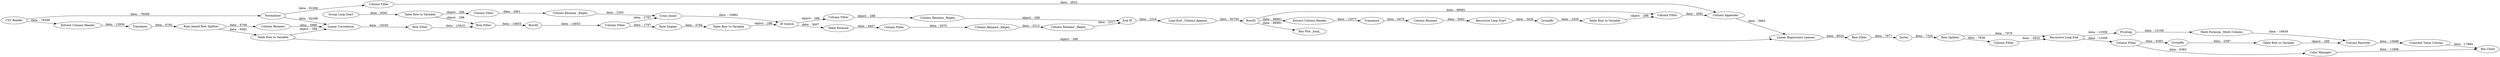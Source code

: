 digraph {
	"5553984445258113063_42" [label="Table Row to Variable"]
	"5553984445258113063_59" [label="Column Rename _Regex_"]
	"5553984445258113063_55" [label="Table Row to Variable"]
	"-8463419687118846480_17" [label="Column Rename"]
	"5553984445258113063_38" [label="Column Filter"]
	"-8463419687118846480_13" [label="Table Row to Variable"]
	"-8463419687118846480_2211" [label="Math Formula _Multi Column_"]
	"-8463419687118846480_14" [label=Sorter]
	"5553984445258113063_36" [label="Row Filter"]
	"-8463419687118846480_1" [label="CSV Reader"]
	"5553984445258113063_44" [label="Row Filter"]
	"5553984445258113063_46" [label="Math Formula"]
	"-8463419687118846480_25" [label="Column Filter"]
	"-8463419687118846480_26" [label="Column Appender"]
	"-8463419687118846480_2" [label="Linear Regression Learner"]
	"5553984445258113063_50" [label="Column Rename _Regex_"]
	"-8463419687118846480_2204" [label=Pivoting]
	"-8463419687118846480_2202" [label=GroupBy]
	"-8463419687118846480_2207" [label="Table Row to Variable"]
	"-8463419687118846480_24" [label="Table Row to Variable"]
	"-8463419687118846480_59" [label="Box Plot _local_"]
	"-8463419687118846480_16" [label="Row Splitter"]
	"-8463419687118846480_2208" [label="Column Resorter"]
	"-8463419687118846480_15" [label="Row Filter"]
	"5553984445258113063_57" [label="Column Filter"]
	"-8463419687118846480_9" [label="Recursive Loop End"]
	"5553984445258113063_48" [label="Loop End _Column Append_"]
	"-8463419687118846480_10" [label="Extract Column Header"]
	"-8463419687118846480_22" [label=GroupBy]
	"-8463419687118846480_2205" [label="Constant Value Column"]
	"-8463419687118846480_3" [label=Normalizer]
	"5553984445258113063_49" [label="Column Rename _Regex_"]
	"-8463419687118846480_57" [label=Transpose]
	"5553984445258113063_41" [label="Group Loop Start"]
	"-8463419687118846480_12" [label="Rule_based Row Splitter"]
	"-8463419687118846480_2210" [label="Column Filter"]
	"5553984445258113063_35" [label="Linear Correlation"]
	"5553984445258113063_54" [label="Rule Engine"]
	"5553984445258113063_52" [label=RowID]
	"5553984445258113063_47" [label="Column Filter"]
	"-8463419687118846480_21" [label="Column Filter"]
	"-8463419687118846480_58" [label="Column Filter"]
	"5553984445258113063_53" [label="IF Switch"]
	"-8463419687118846480_2209" [label="Bar Chart"]
	"5553984445258113063_56" [label="End IF"]
	"5553984445258113063_58" [label="Column Rename _Regex_"]
	"5553984445258113063_51" [label=RowID]
	"5553984445258113063_43" [label="Column Filter"]
	"-8463419687118846480_8" [label="Recursive Loop Start"]
	"-8463419687118846480_2203" [label="Color Manager"]
	"5553984445258113063_45" [label="Cross Joiner"]
	"-8463419687118846480_56" [label="Extract Column Header"]
	"-8463419687118846480_11" [label=Transpose]
	"-8463419687118846480_55" [label="Column Rename"]
	"5553984445258113063_49" -> "5553984445258113063_45" [label="data: : 2283"]
	"-8463419687118846480_55" -> "-8463419687118846480_8" [label="data: : 5662"]
	"-8463419687118846480_2203" -> "-8463419687118846480_2209" [label="data: : 11896"]
	"5553984445258113063_50" -> "5553984445258113063_59" [label="data: : 2313"]
	"5553984445258113063_52" -> "-8463419687118846480_58" [label="data: : 88981"]
	"-8463419687118846480_2210" -> "-8463419687118846480_2202" [label="data: : 6383"]
	"-8463419687118846480_3" -> "5553984445258113063_35" [label="data: : 92266"]
	"5553984445258113063_45" -> "5553984445258113063_53" [label="data: : 16862"]
	"-8463419687118846480_10" -> "-8463419687118846480_11" [label="data: : 13936"]
	"5553984445258113063_53" -> "5553984445258113063_57" [label="object: : 288"]
	"-8463419687118846480_2205" -> "-8463419687118846480_2209" [label="data: : 17684"]
	"5553984445258113063_48" -> "5553984445258113063_52" [label="data: : 90795"]
	"5553984445258113063_38" -> "5553984445258113063_45" [label="data: : 2797"]
	"-8463419687118846480_21" -> "-8463419687118846480_9" [label="data: : 2833"]
	"5553984445258113063_47" -> "5553984445258113063_50" [label="data: : 2670"]
	"5553984445258113063_54" -> "5553984445258113063_55" [label="data: : 4784"]
	"5553984445258113063_56" -> "5553984445258113063_48" [label="data: : 2316"]
	"5553984445258113063_59" -> "5553984445258113063_56" [label="data: : 2317"]
	"-8463419687118846480_3" -> "-8463419687118846480_25" [label="data: : 92266"]
	"-8463419687118846480_22" -> "-8463419687118846480_24" [label="data: : 2450"]
	"-8463419687118846480_11" -> "-8463419687118846480_12" [label="data: : 6782"]
	"-8463419687118846480_56" -> "-8463419687118846480_57" [label="data: : 12973"]
	"5553984445258113063_58" -> "5553984445258113063_56" [label="object: : 288"]
	"-8463419687118846480_16" -> "-8463419687118846480_9" [label="data: : 7978"]
	"-8463419687118846480_2208" -> "-8463419687118846480_2205" [label="data: : 15688"]
	"-8463419687118846480_8" -> "-8463419687118846480_22" [label="data: : 3426"]
	"-8463419687118846480_12" -> "-8463419687118846480_13" [label="data: : 6582"]
	"5553984445258113063_42" -> "5553984445258113063_44" [label="object: : 288"]
	"5553984445258113063_42" -> "5553984445258113063_43" [label="object: : 288"]
	"-8463419687118846480_17" -> "5553984445258113063_35" [label="data: : 5986"]
	"-8463419687118846480_25" -> "-8463419687118846480_26" [label="data: : 2652"]
	"-8463419687118846480_14" -> "-8463419687118846480_16" [label="data: : 7320"]
	"5553984445258113063_52" -> "-8463419687118846480_56" [label="data: : 88981"]
	"5553984445258113063_52" -> "-8463419687118846480_59" [label="data: : 88981"]
	"-8463419687118846480_57" -> "-8463419687118846480_55" [label="data: : 6470"]
	"-8463419687118846480_58" -> "-8463419687118846480_26" [label="data: : 2661"]
	"5553984445258113063_41" -> "5553984445258113063_42" [label="data: : 6592"]
	"-8463419687118846480_2204" -> "-8463419687118846480_2211" [label="data: : 15184"]
	"-8463419687118846480_24" -> "-8463419687118846480_58" [label="object: : 288"]
	"-8463419687118846480_13" -> "-8463419687118846480_2" [label="object: : 288"]
	"5553984445258113063_57" -> "5553984445258113063_58" [label="object: : 288"]
	"-8463419687118846480_2" -> "-8463419687118846480_15" [label="data: : 8034"]
	"5553984445258113063_36" -> "5553984445258113063_44" [label="data: : 15025"]
	"-8463419687118846480_9" -> "-8463419687118846480_2204" [label="data: : 13309"]
	"-8463419687118846480_26" -> "-8463419687118846480_2" [label="data: : 5865"]
	"5553984445258113063_46" -> "5553984445258113063_47" [label="data: : 9407"]
	"5553984445258113063_44" -> "5553984445258113063_51" [label="data: : 14655"]
	"5553984445258113063_55" -> "5553984445258113063_53" [label="object: : 288"]
	"-8463419687118846480_9" -> "-8463419687118846480_2210" [label="data: : 13309"]
	"-8463419687118846480_1" -> "-8463419687118846480_3" [label="data: : 78588"]
	"-8463419687118846480_12" -> "-8463419687118846480_17" [label="data: : 6768"]
	"-8463419687118846480_1" -> "-8463419687118846480_10" [label="data: : 78588"]
	"5553984445258113063_51" -> "5553984445258113063_38" [label="data: : 14653"]
	"-8463419687118846480_15" -> "-8463419687118846480_14" [label="data: : 7977"]
	"-8463419687118846480_16" -> "-8463419687118846480_21" [label="data: : 7838"]
	"-8463419687118846480_2207" -> "-8463419687118846480_2208" [label="object: : 288"]
	"-8463419687118846480_2210" -> "-8463419687118846480_2203" [label="data: : 6383"]
	"-8463419687118846480_2202" -> "-8463419687118846480_2207" [label="data: : 2597"]
	"5553984445258113063_43" -> "5553984445258113063_49" [label="data: : 2661"]
	"5553984445258113063_53" -> "5553984445258113063_46" [label="data: : 3607"]
	"5553984445258113063_35" -> "5553984445258113063_36" [label="data: : 16550"]
	"-8463419687118846480_2211" -> "-8463419687118846480_2208" [label="data: : 16659"]
	"-8463419687118846480_13" -> "5553984445258113063_35" [label="object: : 288"]
	"5553984445258113063_38" -> "5553984445258113063_54" [label="data: : 2797"]
	rankdir=LR
}
